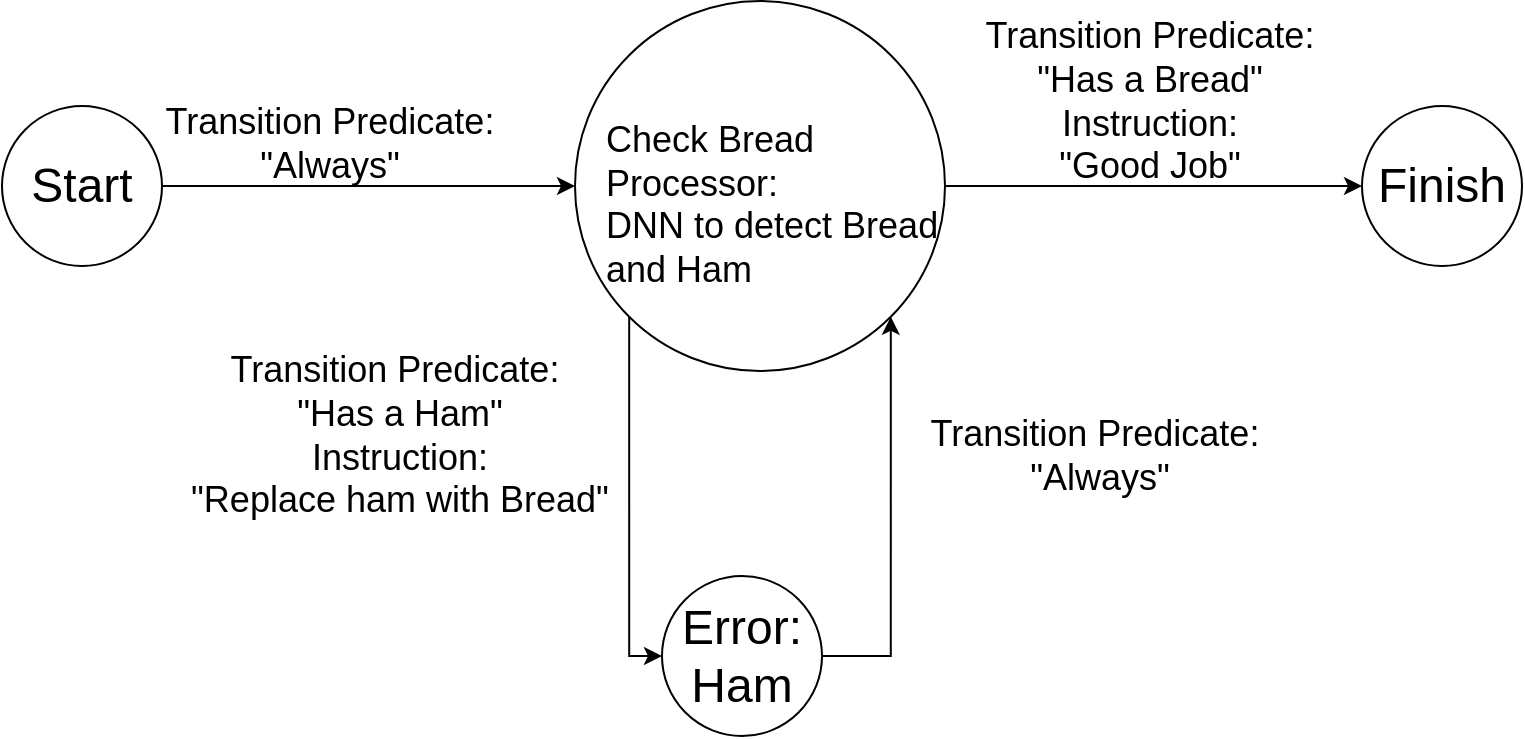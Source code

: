 <mxfile version="12.3.9" type="google" pages="1"><diagram id="iKGQSuKFECBcawk5wq2B" name="Page-1"><mxGraphModel dx="1662" dy="784" grid="1" gridSize="10" guides="1" tooltips="1" connect="1" arrows="1" fold="1" page="1" pageScale="1" pageWidth="850" pageHeight="1100" math="0" shadow="0"><root><mxCell id="0"/><mxCell id="1" parent="0"/><mxCell id="SJlwPT15ZOniz45um6WX-7" value="" style="edgeStyle=orthogonalEdgeStyle;rounded=0;orthogonalLoop=1;jettySize=auto;html=1;entryX=0;entryY=0.5;entryDx=0;entryDy=0;" edge="1" parent="1" source="SJlwPT15ZOniz45um6WX-1" target="SJlwPT15ZOniz45um6WX-2"><mxGeometry relative="1" as="geometry"><mxPoint x="190" y="155" as="targetPoint"/></mxGeometry></mxCell><mxCell id="SJlwPT15ZOniz45um6WX-1" value="&lt;font style=&quot;font-size: 24px&quot;&gt;Start&lt;/font&gt;" style="ellipse;whiteSpace=wrap;html=1;aspect=fixed;" vertex="1" parent="1"><mxGeometry x="30" y="115" width="80" height="80" as="geometry"/></mxCell><mxCell id="SJlwPT15ZOniz45um6WX-2" value="&lt;font style=&quot;font-size: 24px&quot;&gt;&lt;br&gt;&lt;/font&gt;" style="ellipse;whiteSpace=wrap;html=1;aspect=fixed;" vertex="1" parent="1"><mxGeometry x="316.5" y="62.5" width="185" height="185" as="geometry"/></mxCell><mxCell id="SJlwPT15ZOniz45um6WX-4" value="&lt;font style=&quot;font-size: 24px&quot;&gt;Finish&lt;/font&gt;" style="ellipse;whiteSpace=wrap;html=1;aspect=fixed;" vertex="1" parent="1"><mxGeometry x="710" y="115" width="80" height="80" as="geometry"/></mxCell><mxCell id="SJlwPT15ZOniz45um6WX-5" value="&lt;span style=&quot;font-size: 24px&quot;&gt;Error: Ham&lt;/span&gt;" style="ellipse;whiteSpace=wrap;html=1;aspect=fixed;" vertex="1" parent="1"><mxGeometry x="360" y="350" width="80" height="80" as="geometry"/></mxCell><mxCell id="SJlwPT15ZOniz45um6WX-9" value="" style="edgeStyle=orthogonalEdgeStyle;rounded=0;orthogonalLoop=1;jettySize=auto;html=1;exitX=0;exitY=1;exitDx=0;exitDy=0;entryX=0;entryY=0.5;entryDx=0;entryDy=0;" edge="1" parent="1" source="SJlwPT15ZOniz45um6WX-2" target="SJlwPT15ZOniz45um6WX-5"><mxGeometry relative="1" as="geometry"><mxPoint x="180" y="215" as="sourcePoint"/><mxPoint x="226" y="263" as="targetPoint"/><Array as="points"><mxPoint x="344" y="390"/></Array></mxGeometry></mxCell><mxCell id="SJlwPT15ZOniz45um6WX-10" value="" style="edgeStyle=orthogonalEdgeStyle;rounded=0;orthogonalLoop=1;jettySize=auto;html=1;exitX=1;exitY=0.5;exitDx=0;exitDy=0;entryX=1;entryY=1;entryDx=0;entryDy=0;" edge="1" parent="1" source="SJlwPT15ZOniz45um6WX-5" target="SJlwPT15ZOniz45um6WX-2"><mxGeometry relative="1" as="geometry"><mxPoint x="242" y="193" as="sourcePoint"/><mxPoint x="242" y="277" as="targetPoint"/></mxGeometry></mxCell><mxCell id="SJlwPT15ZOniz45um6WX-11" value="" style="edgeStyle=orthogonalEdgeStyle;rounded=0;orthogonalLoop=1;jettySize=auto;html=1;entryX=0;entryY=0.5;entryDx=0;entryDy=0;exitX=1;exitY=0.5;exitDx=0;exitDy=0;" edge="1" parent="1" source="SJlwPT15ZOniz45um6WX-2" target="SJlwPT15ZOniz45um6WX-4"><mxGeometry relative="1" as="geometry"><mxPoint x="120" y="165" as="sourcePoint"/><mxPoint x="230" y="165" as="targetPoint"/></mxGeometry></mxCell><mxCell id="SJlwPT15ZOniz45um6WX-12" value="&lt;font style=&quot;font-size: 18px&quot;&gt;Transition Predicate: &quot;Always&quot;&lt;/font&gt;" style="text;html=1;strokeColor=none;fillColor=none;align=center;verticalAlign=middle;whiteSpace=wrap;rounded=0;" vertex="1" parent="1"><mxGeometry x="110" y="84" width="168" height="100" as="geometry"/></mxCell><mxCell id="SJlwPT15ZOniz45um6WX-14" value="&lt;font style=&quot;font-size: 18px&quot;&gt;Transition Predicate: &quot;Has a Bread&quot;&lt;br&gt;Instruction:&lt;br&gt;&quot;Good Job&quot;&lt;br&gt;&lt;/font&gt;" style="text;html=1;strokeColor=none;fillColor=none;align=center;verticalAlign=middle;whiteSpace=wrap;rounded=0;" vertex="1" parent="1"><mxGeometry x="520" y="62.5" width="168" height="100" as="geometry"/></mxCell><mxCell id="SJlwPT15ZOniz45um6WX-17" value="&lt;div&gt;&lt;span style=&quot;font-size: 18px&quot;&gt;Transition Predicate:&amp;nbsp;&lt;/span&gt;&lt;/div&gt;&lt;font style=&quot;font-size: 18px&quot;&gt;&lt;div&gt;&lt;span&gt;&quot;Has a Ham&quot;&lt;/span&gt;&lt;/div&gt;&lt;div&gt;&lt;span&gt;Instruction:&lt;/span&gt;&lt;/div&gt;&lt;div&gt;&lt;span&gt;&quot;Replace ham with Bread&quot;&lt;/span&gt;&lt;/div&gt;&lt;/font&gt;" style="text;html=1;strokeColor=none;fillColor=none;align=center;verticalAlign=middle;whiteSpace=wrap;rounded=0;" vertex="1" parent="1"><mxGeometry x="120" y="230" width="218" height="100" as="geometry"/></mxCell><mxCell id="SJlwPT15ZOniz45um6WX-18" value="&lt;div&gt;&lt;span style=&quot;font-size: 18px&quot;&gt;Transition Predicate:&amp;nbsp;&lt;/span&gt;&lt;/div&gt;&lt;font style=&quot;font-size: 18px&quot;&gt;&lt;div&gt;&lt;span&gt;&quot;Always&quot;&lt;/span&gt;&lt;/div&gt;&lt;/font&gt;" style="text;html=1;strokeColor=none;fillColor=none;align=center;verticalAlign=middle;whiteSpace=wrap;rounded=0;" vertex="1" parent="1"><mxGeometry x="470" y="240" width="218" height="100" as="geometry"/></mxCell><mxCell id="SJlwPT15ZOniz45um6WX-20" value="&lt;font style=&quot;font-size: 18px&quot;&gt;Check Bread&lt;br&gt;Processor: &lt;br&gt;DNN to detect Bread &lt;br&gt;and Ham&lt;/font&gt;" style="text;html=1;" vertex="1" parent="1"><mxGeometry x="330" y="115" width="150" height="30" as="geometry"/></mxCell></root></mxGraphModel></diagram></mxfile>